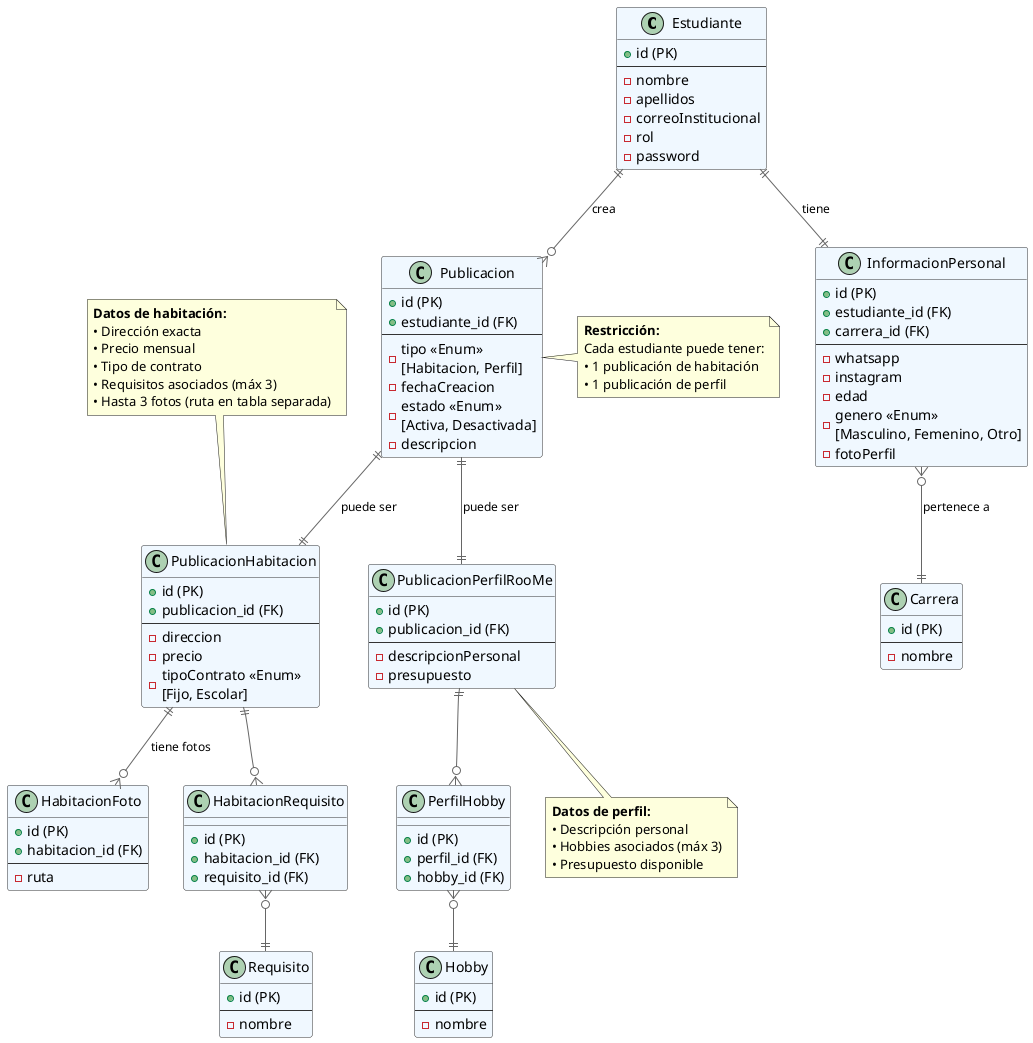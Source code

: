 @startuml ModeloER_RoomE_Completo

skinparam {
    class {
        BackgroundColor #F0F8FF
        BorderColor #333
        FontSize 14
        FontName Arial
    }
    arrow {
        Color #666
        FontSize 12
    }
}

' Entidades principales
class Estudiante {
    + id (PK)
    --
    - nombre
    - apellidos
    - correoInstitucional
    - rol
    - password
}

class Carrera {
    + id (PK)
    --
    - nombre
}

class InformacionPersonal {
    + id (PK)
    + estudiante_id (FK)
    + carrera_id (FK)
    --
    - whatsapp
    - instagram
    - edad
    - genero <<Enum>> \n[Masculino, Femenino, Otro]
    - fotoPerfil
}

class Publicacion {
    + id (PK)
    + estudiante_id (FK)
    --
    - tipo <<Enum>> \n[Habitacion, Perfil]
    - fechaCreacion
    - estado <<Enum>> \n[Activa, Desactivada]
    - descripcion
}

class PublicacionHabitacion {
    + id (PK)
    + publicacion_id (FK)
    --
    - direccion
    - precio
    - tipoContrato <<Enum>> \n[Fijo, Escolar]
}

class HabitacionFoto {
    + id (PK)
    + habitacion_id (FK)
    --
    - ruta
}

class PublicacionPerfilRooMe {
    + id (PK)
    + publicacion_id (FK)
    --
    - descripcionPersonal
    - presupuesto
}

class Hobby {
    + id (PK)
    --
    - nombre
}

class PerfilHobby {
    + id (PK)
    + perfil_id (FK)
    + hobby_id (FK)
}

class Requisito {
    + id (PK)
    --
    - nombre
}

class HabitacionRequisito {
    + id (PK)
    + habitacion_id (FK)
    + requisito_id (FK)
}

' Relaciones
Estudiante ||--o{ Publicacion : "crea"
Estudiante ||--|| InformacionPersonal : "tiene"
InformacionPersonal }o--|| Carrera : "pertenece a"
Publicacion ||--|| PublicacionHabitacion : "puede ser"
Publicacion ||--|| PublicacionPerfilRooMe : "puede ser"
PublicacionPerfilRooMe ||--o{ PerfilHobby
PerfilHobby }o--|| Hobby
PublicacionHabitacion ||--o{ HabitacionRequisito
HabitacionRequisito }o--|| Requisito
PublicacionHabitacion ||--o{ HabitacionFoto : "tiene fotos"

' Notas explicativas
note top of PublicacionHabitacion
    <b>Datos de habitación:</b>
    • Dirección exacta
    • Precio mensual
    • Tipo de contrato
    • Requisitos asociados (máx 3)
    • Hasta 3 fotos (ruta en tabla separada)
end note

note bottom of PublicacionPerfilRooMe
    <b>Datos de perfil:</b>
    • Descripción personal
    • Hobbies asociados (máx 3)
    • Presupuesto disponible
end note

note right of Publicacion
    **Restricción:**
    Cada estudiante puede tener:
    • 1 publicación de habitación
    • 1 publicación de perfil
end note

@enduml